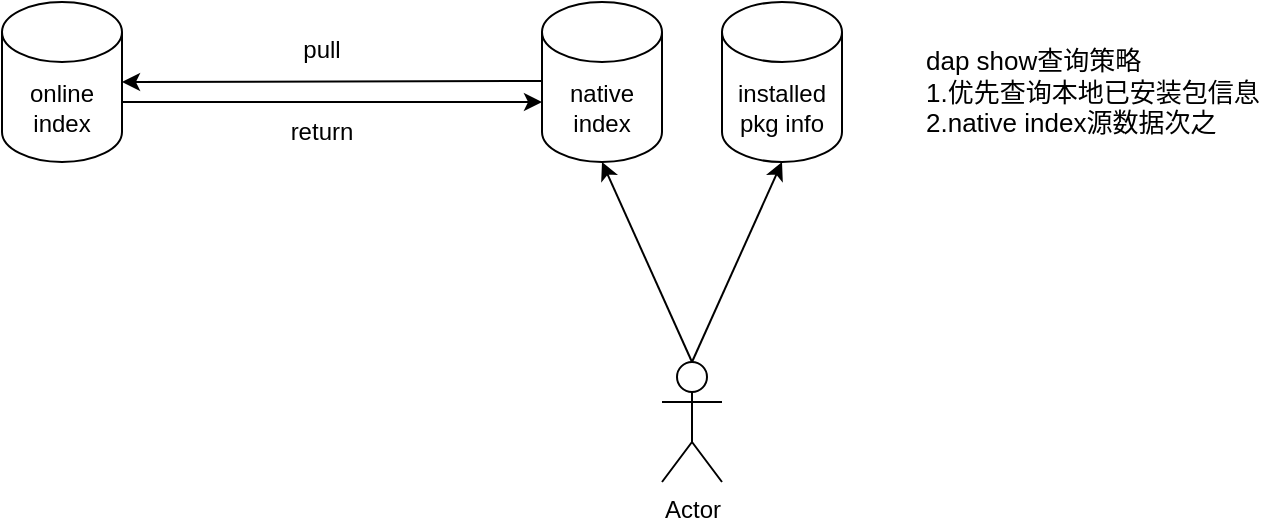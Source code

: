 <mxfile version="20.8.20" type="github">
  <diagram id="C5RBs43oDa-KdzZeNtuy" name="Page-1">
    <mxGraphModel dx="954" dy="496" grid="1" gridSize="10" guides="1" tooltips="1" connect="1" arrows="1" fold="1" page="1" pageScale="1" pageWidth="827" pageHeight="1169" math="0" shadow="0">
      <root>
        <mxCell id="WIyWlLk6GJQsqaUBKTNV-0" />
        <mxCell id="WIyWlLk6GJQsqaUBKTNV-1" parent="WIyWlLk6GJQsqaUBKTNV-0" />
        <mxCell id="Ru_srI-C98ZY5CqNAUdu-0" value="online index" style="shape=cylinder3;whiteSpace=wrap;html=1;boundedLbl=1;backgroundOutline=1;size=15;" vertex="1" parent="WIyWlLk6GJQsqaUBKTNV-1">
          <mxGeometry x="110" y="110" width="60" height="80" as="geometry" />
        </mxCell>
        <mxCell id="Ru_srI-C98ZY5CqNAUdu-1" value="" style="endArrow=classic;html=1;rounded=0;" edge="1" parent="WIyWlLk6GJQsqaUBKTNV-1">
          <mxGeometry width="50" height="50" relative="1" as="geometry">
            <mxPoint x="170" y="160" as="sourcePoint" />
            <mxPoint x="380" y="160" as="targetPoint" />
          </mxGeometry>
        </mxCell>
        <mxCell id="Ru_srI-C98ZY5CqNAUdu-2" value="native index" style="shape=cylinder3;whiteSpace=wrap;html=1;boundedLbl=1;backgroundOutline=1;size=15;" vertex="1" parent="WIyWlLk6GJQsqaUBKTNV-1">
          <mxGeometry x="380" y="110" width="60" height="80" as="geometry" />
        </mxCell>
        <mxCell id="Ru_srI-C98ZY5CqNAUdu-3" value="" style="endArrow=classic;html=1;rounded=0;entryX=1;entryY=0.5;entryDx=0;entryDy=0;entryPerimeter=0;" edge="1" parent="WIyWlLk6GJQsqaUBKTNV-1" target="Ru_srI-C98ZY5CqNAUdu-0">
          <mxGeometry width="50" height="50" relative="1" as="geometry">
            <mxPoint x="380" y="149.5" as="sourcePoint" />
            <mxPoint x="180" y="149.5" as="targetPoint" />
          </mxGeometry>
        </mxCell>
        <mxCell id="Ru_srI-C98ZY5CqNAUdu-5" value="pull" style="text;strokeColor=none;align=center;fillColor=none;html=1;verticalAlign=middle;whiteSpace=wrap;rounded=0;" vertex="1" parent="WIyWlLk6GJQsqaUBKTNV-1">
          <mxGeometry x="240" y="119" width="60" height="30" as="geometry" />
        </mxCell>
        <mxCell id="Ru_srI-C98ZY5CqNAUdu-7" value="return" style="text;strokeColor=none;align=center;fillColor=none;html=1;verticalAlign=middle;whiteSpace=wrap;rounded=0;" vertex="1" parent="WIyWlLk6GJQsqaUBKTNV-1">
          <mxGeometry x="240" y="160" width="60" height="30" as="geometry" />
        </mxCell>
        <mxCell id="Ru_srI-C98ZY5CqNAUdu-10" value="installed pkg info" style="shape=cylinder3;whiteSpace=wrap;html=1;boundedLbl=1;backgroundOutline=1;size=15;" vertex="1" parent="WIyWlLk6GJQsqaUBKTNV-1">
          <mxGeometry x="470" y="110" width="60" height="80" as="geometry" />
        </mxCell>
        <mxCell id="Ru_srI-C98ZY5CqNAUdu-14" value="Actor" style="shape=umlActor;verticalLabelPosition=bottom;verticalAlign=top;html=1;outlineConnect=0;" vertex="1" parent="WIyWlLk6GJQsqaUBKTNV-1">
          <mxGeometry x="440" y="290" width="30" height="60" as="geometry" />
        </mxCell>
        <mxCell id="Ru_srI-C98ZY5CqNAUdu-15" value="" style="endArrow=classic;html=1;rounded=0;entryX=0.5;entryY=1;entryDx=0;entryDy=0;entryPerimeter=0;exitX=0.5;exitY=0;exitDx=0;exitDy=0;exitPerimeter=0;" edge="1" parent="WIyWlLk6GJQsqaUBKTNV-1" source="Ru_srI-C98ZY5CqNAUdu-14" target="Ru_srI-C98ZY5CqNAUdu-10">
          <mxGeometry width="50" height="50" relative="1" as="geometry">
            <mxPoint x="390" y="280" as="sourcePoint" />
            <mxPoint x="440" y="230" as="targetPoint" />
          </mxGeometry>
        </mxCell>
        <mxCell id="Ru_srI-C98ZY5CqNAUdu-18" value="" style="endArrow=classic;html=1;rounded=0;entryX=0.5;entryY=1;entryDx=0;entryDy=0;entryPerimeter=0;exitX=0.5;exitY=0;exitDx=0;exitDy=0;exitPerimeter=0;" edge="1" parent="WIyWlLk6GJQsqaUBKTNV-1" source="Ru_srI-C98ZY5CqNAUdu-14" target="Ru_srI-C98ZY5CqNAUdu-2">
          <mxGeometry width="50" height="50" relative="1" as="geometry">
            <mxPoint x="390" y="280" as="sourcePoint" />
            <mxPoint x="440" y="230" as="targetPoint" />
          </mxGeometry>
        </mxCell>
        <mxCell id="Ru_srI-C98ZY5CqNAUdu-19" value="dap show查询策略&lt;br style=&quot;font-size: 13px;&quot;&gt;1.优先查询本地已安装包信息&lt;br style=&quot;font-size: 13px;&quot;&gt;2.native index源数据次之" style="text;strokeColor=none;align=left;fillColor=none;html=1;verticalAlign=middle;whiteSpace=wrap;rounded=0;fontSize=13;" vertex="1" parent="WIyWlLk6GJQsqaUBKTNV-1">
          <mxGeometry x="570" y="120" width="180" height="70" as="geometry" />
        </mxCell>
      </root>
    </mxGraphModel>
  </diagram>
</mxfile>
